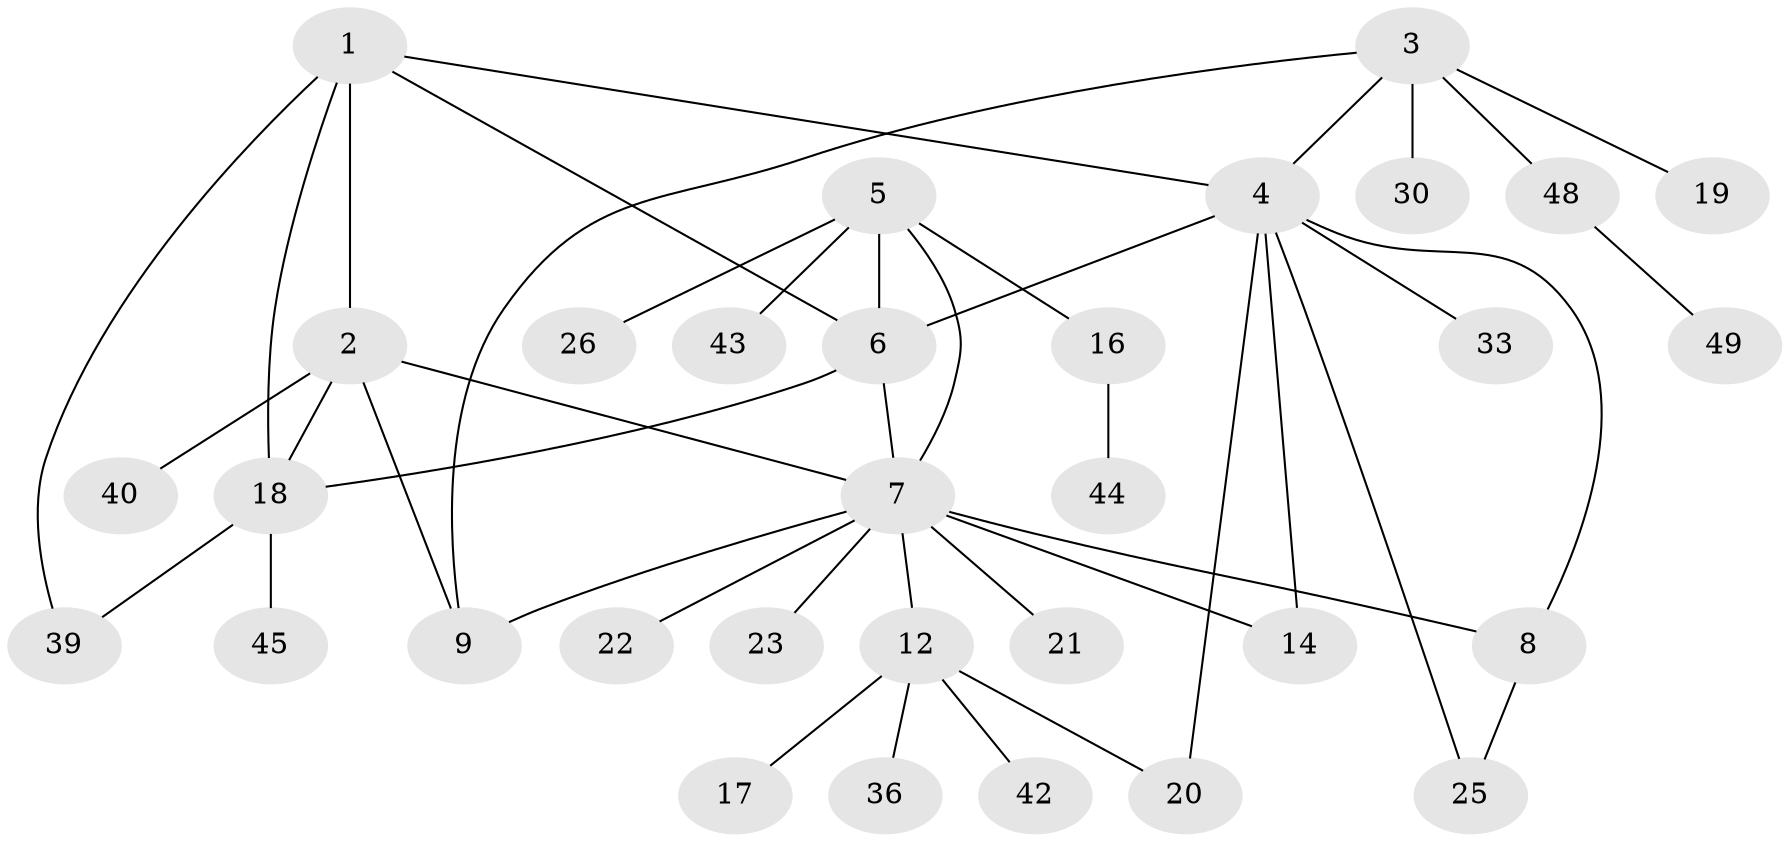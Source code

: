 // original degree distribution, {6: 0.08163265306122448, 5: 0.10204081632653061, 9: 0.02040816326530612, 4: 0.02040816326530612, 3: 0.08163265306122448, 1: 0.40816326530612246, 2: 0.2857142857142857}
// Generated by graph-tools (version 1.1) at 2025/42/03/06/25 10:42:12]
// undirected, 32 vertices, 43 edges
graph export_dot {
graph [start="1"]
  node [color=gray90,style=filled];
  1 [super="+11"];
  2 [super="+32"];
  3 [super="+47"];
  4 [super="+27"];
  5 [super="+41"];
  6 [super="+13"];
  7 [super="+10"];
  8 [super="+31"];
  9;
  12 [super="+15"];
  14 [super="+28"];
  16 [super="+24"];
  17 [super="+29"];
  18 [super="+34"];
  19;
  20;
  21;
  22 [super="+46"];
  23 [super="+37"];
  25 [super="+38"];
  26;
  30;
  33 [super="+35"];
  36;
  39;
  40;
  42;
  43;
  44;
  45;
  48;
  49;
  1 -- 2;
  1 -- 4;
  1 -- 6;
  1 -- 18;
  1 -- 39;
  2 -- 7;
  2 -- 9;
  2 -- 40;
  2 -- 18;
  3 -- 4;
  3 -- 9;
  3 -- 19;
  3 -- 30;
  3 -- 48;
  4 -- 6 [weight=2];
  4 -- 8;
  4 -- 20;
  4 -- 33;
  4 -- 25;
  4 -- 14;
  5 -- 6;
  5 -- 16;
  5 -- 26;
  5 -- 7;
  5 -- 43;
  6 -- 7;
  6 -- 18;
  7 -- 8;
  7 -- 14;
  7 -- 21;
  7 -- 23;
  7 -- 22;
  7 -- 9;
  7 -- 12;
  8 -- 25;
  12 -- 20;
  12 -- 36;
  12 -- 42;
  12 -- 17;
  16 -- 44;
  18 -- 39;
  18 -- 45;
  48 -- 49;
}
